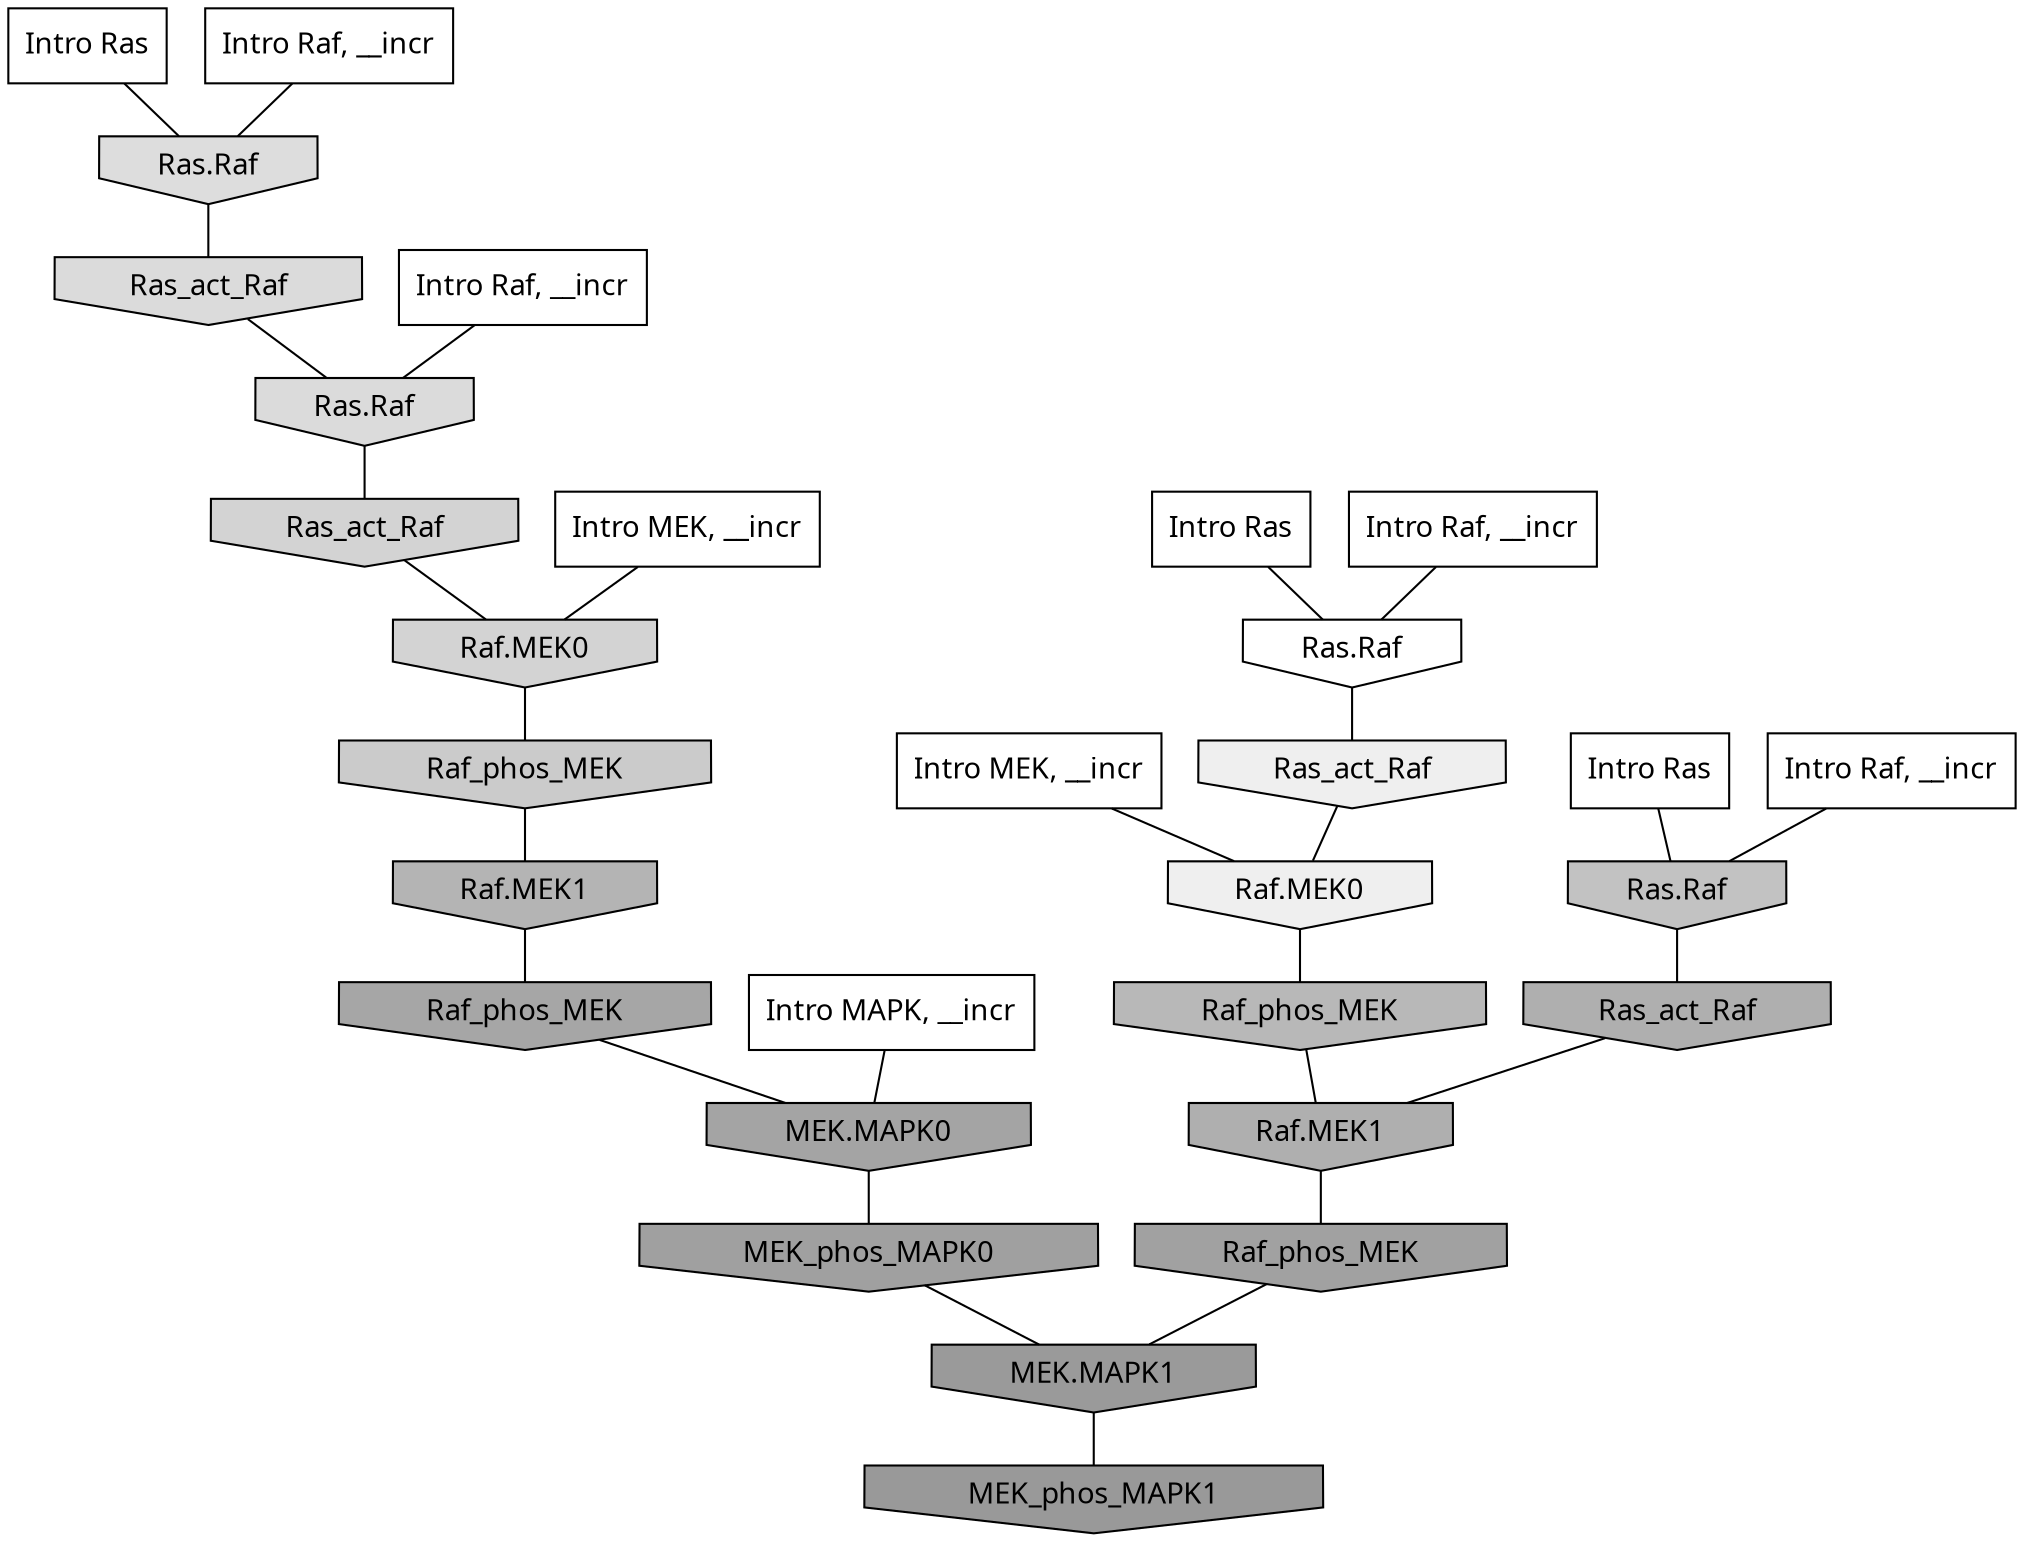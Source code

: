 digraph G{
  rankdir="TB";
  ranksep=0.30;
  node [fontname="CMU Serif"];
  edge [fontname="CMU Serif"];
  
  3 [label="Intro Ras", shape=rectangle, style=filled, fillcolor="0.000 0.000 1.000"]
  
  48 [label="Intro Ras", shape=rectangle, style=filled, fillcolor="0.000 0.000 1.000"]
  
  80 [label="Intro Ras", shape=rectangle, style=filled, fillcolor="0.000 0.000 1.000"]
  
  161 [label="Intro Raf, __incr", shape=rectangle, style=filled, fillcolor="0.000 0.000 1.000"]
  
  364 [label="Intro Raf, __incr", shape=rectangle, style=filled, fillcolor="0.000 0.000 1.000"]
  
  600 [label="Intro Raf, __incr", shape=rectangle, style=filled, fillcolor="0.000 0.000 1.000"]
  
  615 [label="Intro Raf, __incr", shape=rectangle, style=filled, fillcolor="0.000 0.000 1.000"]
  
  1123 [label="Intro MEK, __incr", shape=rectangle, style=filled, fillcolor="0.000 0.000 1.000"]
  
  2041 [label="Intro MEK, __incr", shape=rectangle, style=filled, fillcolor="0.000 0.000 1.000"]
  
  2175 [label="Intro MAPK, __incr", shape=rectangle, style=filled, fillcolor="0.000 0.000 1.000"]
  
  3250 [label="Ras.Raf", shape=invhouse, style=filled, fillcolor="0.000 0.000 1.000"]
  
  3809 [label="Ras_act_Raf", shape=invhouse, style=filled, fillcolor="0.000 0.000 0.936"]
  
  3812 [label="Raf.MEK0", shape=invhouse, style=filled, fillcolor="0.000 0.000 0.936"]
  
  4907 [label="Ras.Raf", shape=invhouse, style=filled, fillcolor="0.000 0.000 0.864"]
  
  5018 [label="Ras_act_Raf", shape=invhouse, style=filled, fillcolor="0.000 0.000 0.856"]
  
  5023 [label="Ras.Raf", shape=invhouse, style=filled, fillcolor="0.000 0.000 0.856"]
  
  5531 [label="Ras_act_Raf", shape=invhouse, style=filled, fillcolor="0.000 0.000 0.826"]
  
  5533 [label="Raf.MEK0", shape=invhouse, style=filled, fillcolor="0.000 0.000 0.826"]
  
  6152 [label="Raf_phos_MEK", shape=invhouse, style=filled, fillcolor="0.000 0.000 0.793"]
  
  6935 [label="Ras.Raf", shape=invhouse, style=filled, fillcolor="0.000 0.000 0.761"]
  
  8153 [label="Raf_phos_MEK", shape=invhouse, style=filled, fillcolor="0.000 0.000 0.722"]
  
  8669 [label="Raf.MEK1", shape=invhouse, style=filled, fillcolor="0.000 0.000 0.706"]
  
  9477 [label="Ras_act_Raf", shape=invhouse, style=filled, fillcolor="0.000 0.000 0.684"]
  
  9485 [label="Raf.MEK1", shape=invhouse, style=filled, fillcolor="0.000 0.000 0.684"]
  
  11013 [label="Raf_phos_MEK", shape=invhouse, style=filled, fillcolor="0.000 0.000 0.651"]
  
  11373 [label="MEK.MAPK0", shape=invhouse, style=filled, fillcolor="0.000 0.000 0.644"]
  
  12068 [label="Raf_phos_MEK", shape=invhouse, style=filled, fillcolor="0.000 0.000 0.632"]
  
  12373 [label="MEK_phos_MAPK0", shape=invhouse, style=filled, fillcolor="0.000 0.000 0.627"]
  
  13683 [label="MEK.MAPK1", shape=invhouse, style=filled, fillcolor="0.000 0.000 0.605"]
  
  14040 [label="MEK_phos_MAPK1", shape=invhouse, style=filled, fillcolor="0.000 0.000 0.600"]
  
  
  13683 -> 14040 [dir=none, color="0.000 0.000 0.000"] 
  12373 -> 13683 [dir=none, color="0.000 0.000 0.000"] 
  12068 -> 13683 [dir=none, color="0.000 0.000 0.000"] 
  11373 -> 12373 [dir=none, color="0.000 0.000 0.000"] 
  11013 -> 11373 [dir=none, color="0.000 0.000 0.000"] 
  9485 -> 12068 [dir=none, color="0.000 0.000 0.000"] 
  9477 -> 9485 [dir=none, color="0.000 0.000 0.000"] 
  8669 -> 11013 [dir=none, color="0.000 0.000 0.000"] 
  8153 -> 9485 [dir=none, color="0.000 0.000 0.000"] 
  6935 -> 9477 [dir=none, color="0.000 0.000 0.000"] 
  6152 -> 8669 [dir=none, color="0.000 0.000 0.000"] 
  5533 -> 6152 [dir=none, color="0.000 0.000 0.000"] 
  5531 -> 5533 [dir=none, color="0.000 0.000 0.000"] 
  5023 -> 5531 [dir=none, color="0.000 0.000 0.000"] 
  5018 -> 5023 [dir=none, color="0.000 0.000 0.000"] 
  4907 -> 5018 [dir=none, color="0.000 0.000 0.000"] 
  3812 -> 8153 [dir=none, color="0.000 0.000 0.000"] 
  3809 -> 3812 [dir=none, color="0.000 0.000 0.000"] 
  3250 -> 3809 [dir=none, color="0.000 0.000 0.000"] 
  2175 -> 11373 [dir=none, color="0.000 0.000 0.000"] 
  2041 -> 3812 [dir=none, color="0.000 0.000 0.000"] 
  1123 -> 5533 [dir=none, color="0.000 0.000 0.000"] 
  615 -> 6935 [dir=none, color="0.000 0.000 0.000"] 
  600 -> 4907 [dir=none, color="0.000 0.000 0.000"] 
  364 -> 5023 [dir=none, color="0.000 0.000 0.000"] 
  161 -> 3250 [dir=none, color="0.000 0.000 0.000"] 
  80 -> 3250 [dir=none, color="0.000 0.000 0.000"] 
  48 -> 6935 [dir=none, color="0.000 0.000 0.000"] 
  3 -> 4907 [dir=none, color="0.000 0.000 0.000"] 
  
  }
